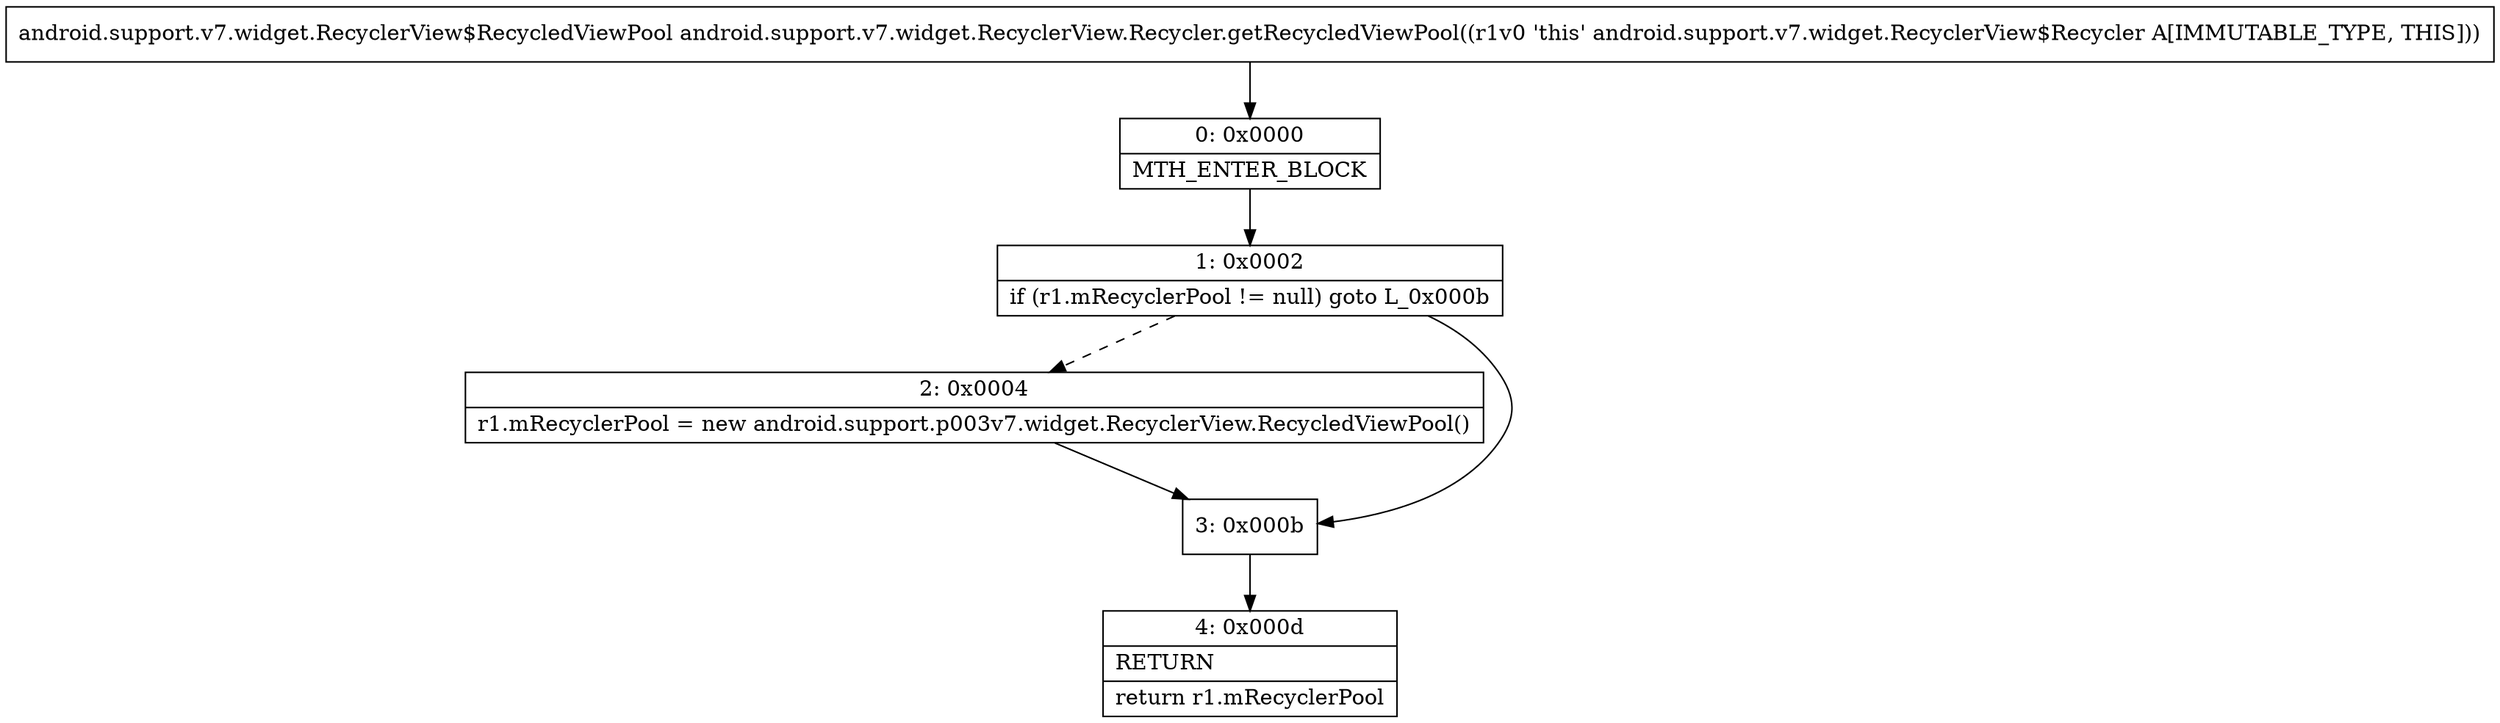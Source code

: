 digraph "CFG forandroid.support.v7.widget.RecyclerView.Recycler.getRecycledViewPool()Landroid\/support\/v7\/widget\/RecyclerView$RecycledViewPool;" {
Node_0 [shape=record,label="{0\:\ 0x0000|MTH_ENTER_BLOCK\l}"];
Node_1 [shape=record,label="{1\:\ 0x0002|if (r1.mRecyclerPool != null) goto L_0x000b\l}"];
Node_2 [shape=record,label="{2\:\ 0x0004|r1.mRecyclerPool = new android.support.p003v7.widget.RecyclerView.RecycledViewPool()\l}"];
Node_3 [shape=record,label="{3\:\ 0x000b}"];
Node_4 [shape=record,label="{4\:\ 0x000d|RETURN\l|return r1.mRecyclerPool\l}"];
MethodNode[shape=record,label="{android.support.v7.widget.RecyclerView$RecycledViewPool android.support.v7.widget.RecyclerView.Recycler.getRecycledViewPool((r1v0 'this' android.support.v7.widget.RecyclerView$Recycler A[IMMUTABLE_TYPE, THIS])) }"];
MethodNode -> Node_0;
Node_0 -> Node_1;
Node_1 -> Node_2[style=dashed];
Node_1 -> Node_3;
Node_2 -> Node_3;
Node_3 -> Node_4;
}


